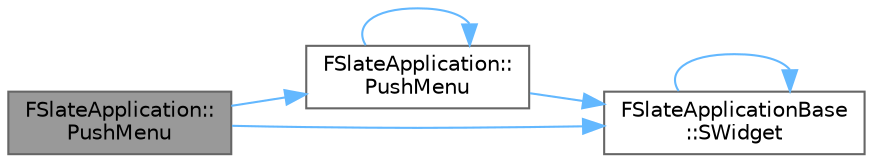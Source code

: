 digraph "FSlateApplication::PushMenu"
{
 // INTERACTIVE_SVG=YES
 // LATEX_PDF_SIZE
  bgcolor="transparent";
  edge [fontname=Helvetica,fontsize=10,labelfontname=Helvetica,labelfontsize=10];
  node [fontname=Helvetica,fontsize=10,shape=box,height=0.2,width=0.4];
  rankdir="LR";
  Node1 [id="Node000001",label="FSlateApplication::\lPushMenu",height=0.2,width=0.4,color="gray40", fillcolor="grey60", style="filled", fontcolor="black",tooltip="Creates a new Menu and adds it to the menu stack under the specified parent menu."];
  Node1 -> Node2 [id="edge1_Node000001_Node000002",color="steelblue1",style="solid",tooltip=" "];
  Node2 [id="Node000002",label="FSlateApplication::\lPushMenu",height=0.2,width=0.4,color="grey40", fillcolor="white", style="filled",URL="$dc/df2/classFSlateApplication.html#ae8edcec932f473c2b63d73e4ec085381",tooltip="Creates a new Menu and adds it to the menu stack."];
  Node2 -> Node2 [id="edge2_Node000002_Node000002",color="steelblue1",style="solid",tooltip=" "];
  Node2 -> Node3 [id="edge3_Node000002_Node000003",color="steelblue1",style="solid",tooltip=" "];
  Node3 [id="Node000003",label="FSlateApplicationBase\l::SWidget",height=0.2,width=0.4,color="grey40", fillcolor="white", style="filled",URL="$d6/d31/classFSlateApplicationBase.html#a215ad5e313262959842e914886778b6d",tooltip=" "];
  Node3 -> Node3 [id="edge4_Node000003_Node000003",color="steelblue1",style="solid",tooltip=" "];
  Node1 -> Node3 [id="edge5_Node000001_Node000003",color="steelblue1",style="solid",tooltip=" "];
}
